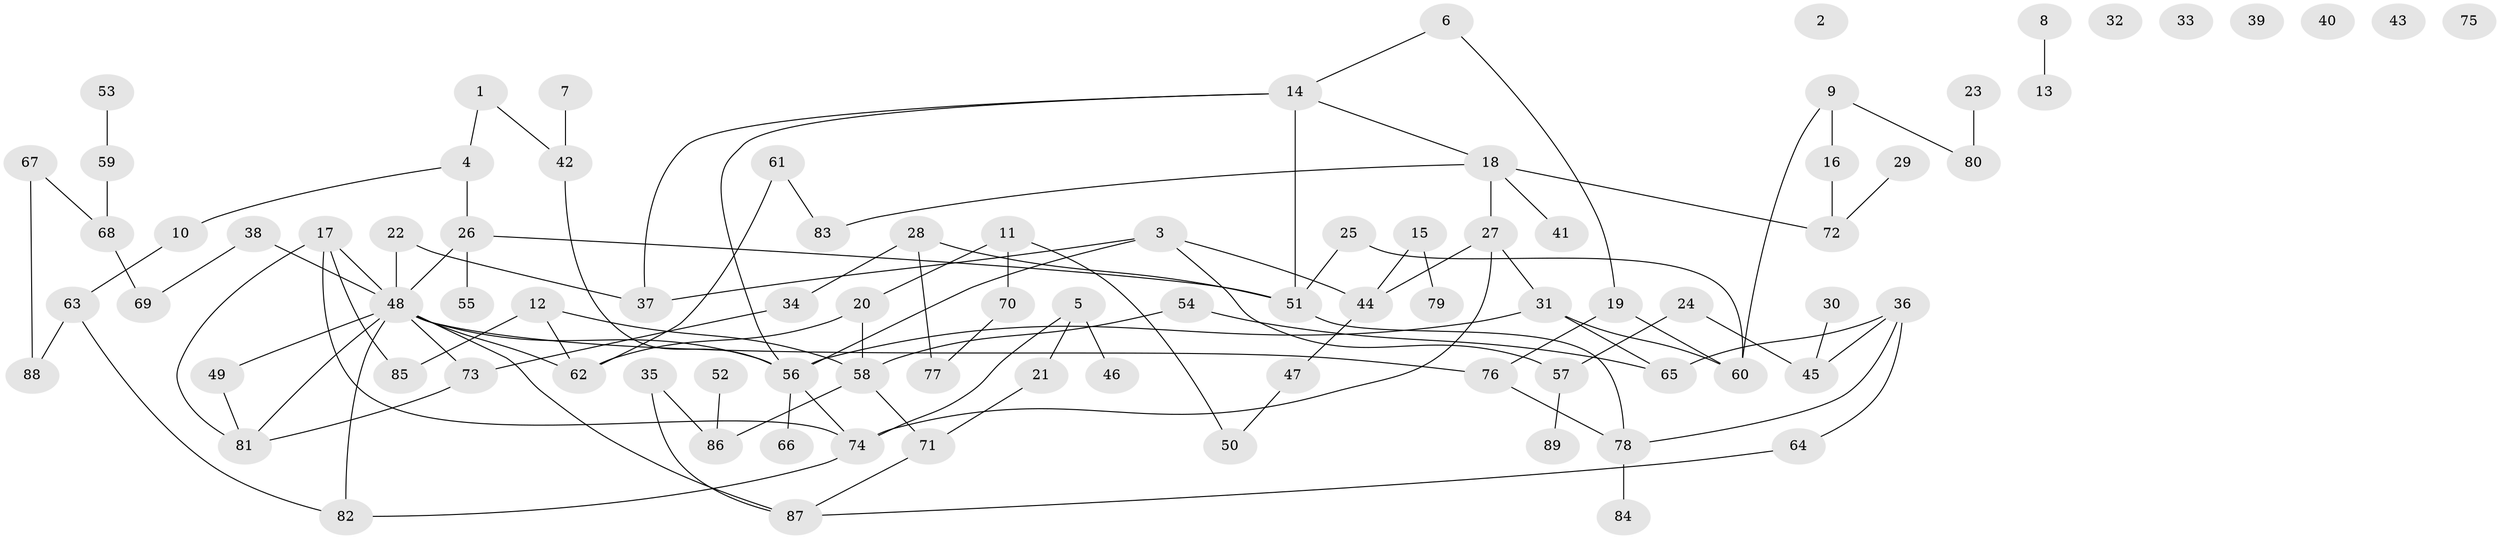 // coarse degree distribution, {3: 0.2542372881355932, 0: 0.13559322033898305, 6: 0.1016949152542373, 1: 0.1694915254237288, 2: 0.22033898305084745, 5: 0.03389830508474576, 4: 0.05084745762711865, 8: 0.01694915254237288, 11: 0.01694915254237288}
// Generated by graph-tools (version 1.1) at 2025/23/03/03/25 07:23:25]
// undirected, 89 vertices, 112 edges
graph export_dot {
graph [start="1"]
  node [color=gray90,style=filled];
  1;
  2;
  3;
  4;
  5;
  6;
  7;
  8;
  9;
  10;
  11;
  12;
  13;
  14;
  15;
  16;
  17;
  18;
  19;
  20;
  21;
  22;
  23;
  24;
  25;
  26;
  27;
  28;
  29;
  30;
  31;
  32;
  33;
  34;
  35;
  36;
  37;
  38;
  39;
  40;
  41;
  42;
  43;
  44;
  45;
  46;
  47;
  48;
  49;
  50;
  51;
  52;
  53;
  54;
  55;
  56;
  57;
  58;
  59;
  60;
  61;
  62;
  63;
  64;
  65;
  66;
  67;
  68;
  69;
  70;
  71;
  72;
  73;
  74;
  75;
  76;
  77;
  78;
  79;
  80;
  81;
  82;
  83;
  84;
  85;
  86;
  87;
  88;
  89;
  1 -- 4;
  1 -- 42;
  3 -- 37;
  3 -- 44;
  3 -- 56;
  3 -- 57;
  4 -- 10;
  4 -- 26;
  5 -- 21;
  5 -- 46;
  5 -- 74;
  6 -- 14;
  6 -- 19;
  7 -- 42;
  8 -- 13;
  9 -- 16;
  9 -- 60;
  9 -- 80;
  10 -- 63;
  11 -- 20;
  11 -- 50;
  11 -- 70;
  12 -- 58;
  12 -- 62;
  12 -- 85;
  14 -- 18;
  14 -- 37;
  14 -- 51;
  14 -- 56;
  15 -- 44;
  15 -- 79;
  16 -- 72;
  17 -- 48;
  17 -- 74;
  17 -- 81;
  17 -- 85;
  18 -- 27;
  18 -- 41;
  18 -- 72;
  18 -- 83;
  19 -- 60;
  19 -- 76;
  20 -- 58;
  20 -- 62;
  21 -- 71;
  22 -- 37;
  22 -- 48;
  23 -- 80;
  24 -- 45;
  24 -- 57;
  25 -- 51;
  25 -- 60;
  26 -- 48;
  26 -- 51;
  26 -- 55;
  27 -- 31;
  27 -- 44;
  27 -- 74;
  28 -- 34;
  28 -- 51;
  28 -- 77;
  29 -- 72;
  30 -- 45;
  31 -- 56;
  31 -- 60;
  31 -- 65;
  34 -- 73;
  35 -- 86;
  35 -- 87;
  36 -- 45;
  36 -- 64;
  36 -- 65;
  36 -- 78;
  38 -- 48;
  38 -- 69;
  42 -- 56;
  44 -- 47;
  47 -- 50;
  48 -- 49;
  48 -- 56;
  48 -- 62;
  48 -- 73;
  48 -- 76;
  48 -- 81;
  48 -- 82;
  48 -- 87;
  49 -- 81;
  51 -- 78;
  52 -- 86;
  53 -- 59;
  54 -- 58;
  54 -- 65;
  56 -- 66;
  56 -- 74;
  57 -- 89;
  58 -- 71;
  58 -- 86;
  59 -- 68;
  61 -- 62;
  61 -- 83;
  63 -- 82;
  63 -- 88;
  64 -- 87;
  67 -- 68;
  67 -- 88;
  68 -- 69;
  70 -- 77;
  71 -- 87;
  73 -- 81;
  74 -- 82;
  76 -- 78;
  78 -- 84;
}
